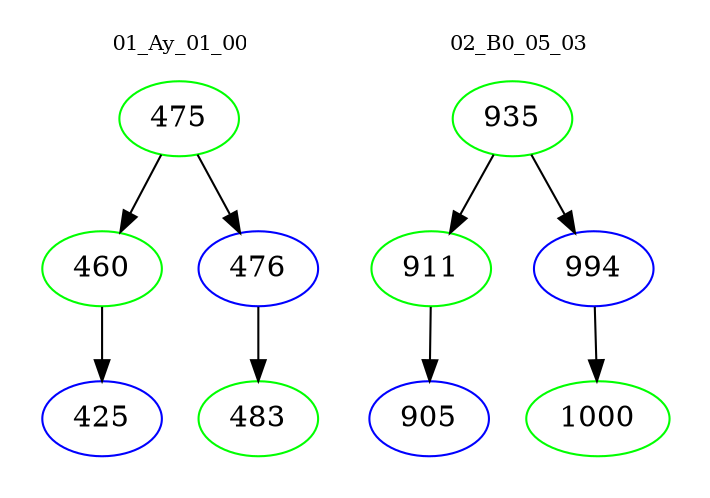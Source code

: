 digraph{
subgraph cluster_0 {
color = white
label = "01_Ay_01_00";
fontsize=10;
T0_475 [label="475", color="green"]
T0_475 -> T0_460 [color="black"]
T0_460 [label="460", color="green"]
T0_460 -> T0_425 [color="black"]
T0_425 [label="425", color="blue"]
T0_475 -> T0_476 [color="black"]
T0_476 [label="476", color="blue"]
T0_476 -> T0_483 [color="black"]
T0_483 [label="483", color="green"]
}
subgraph cluster_1 {
color = white
label = "02_B0_05_03";
fontsize=10;
T1_935 [label="935", color="green"]
T1_935 -> T1_911 [color="black"]
T1_911 [label="911", color="green"]
T1_911 -> T1_905 [color="black"]
T1_905 [label="905", color="blue"]
T1_935 -> T1_994 [color="black"]
T1_994 [label="994", color="blue"]
T1_994 -> T1_1000 [color="black"]
T1_1000 [label="1000", color="green"]
}
}
